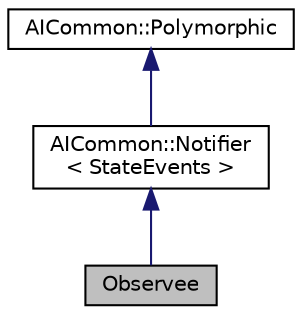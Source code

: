 digraph "Observee"
{
 // LATEX_PDF_SIZE
  edge [fontname="Helvetica",fontsize="10",labelfontname="Helvetica",labelfontsize="10"];
  node [fontname="Helvetica",fontsize="10",shape=record];
  Node1 [label="Observee",height=0.2,width=0.4,color="black", fillcolor="grey75", style="filled", fontcolor="black",tooltip=" "];
  Node2 -> Node1 [dir="back",color="midnightblue",fontsize="10",style="solid"];
  Node2 [label="AICommon::Notifier\l\< StateEvents \>",height=0.2,width=0.4,color="black", fillcolor="white", style="filled",URL="$classAICommon_1_1Notifier.html",tooltip=" "];
  Node3 -> Node2 [dir="back",color="midnightblue",fontsize="10",style="solid"];
  Node3 [label="AICommon::Polymorphic",height=0.2,width=0.4,color="black", fillcolor="white", style="filled",URL="$classAICommon_1_1Polymorphic.html",tooltip="Inherit from this from all types that have virtual functions."];
}

